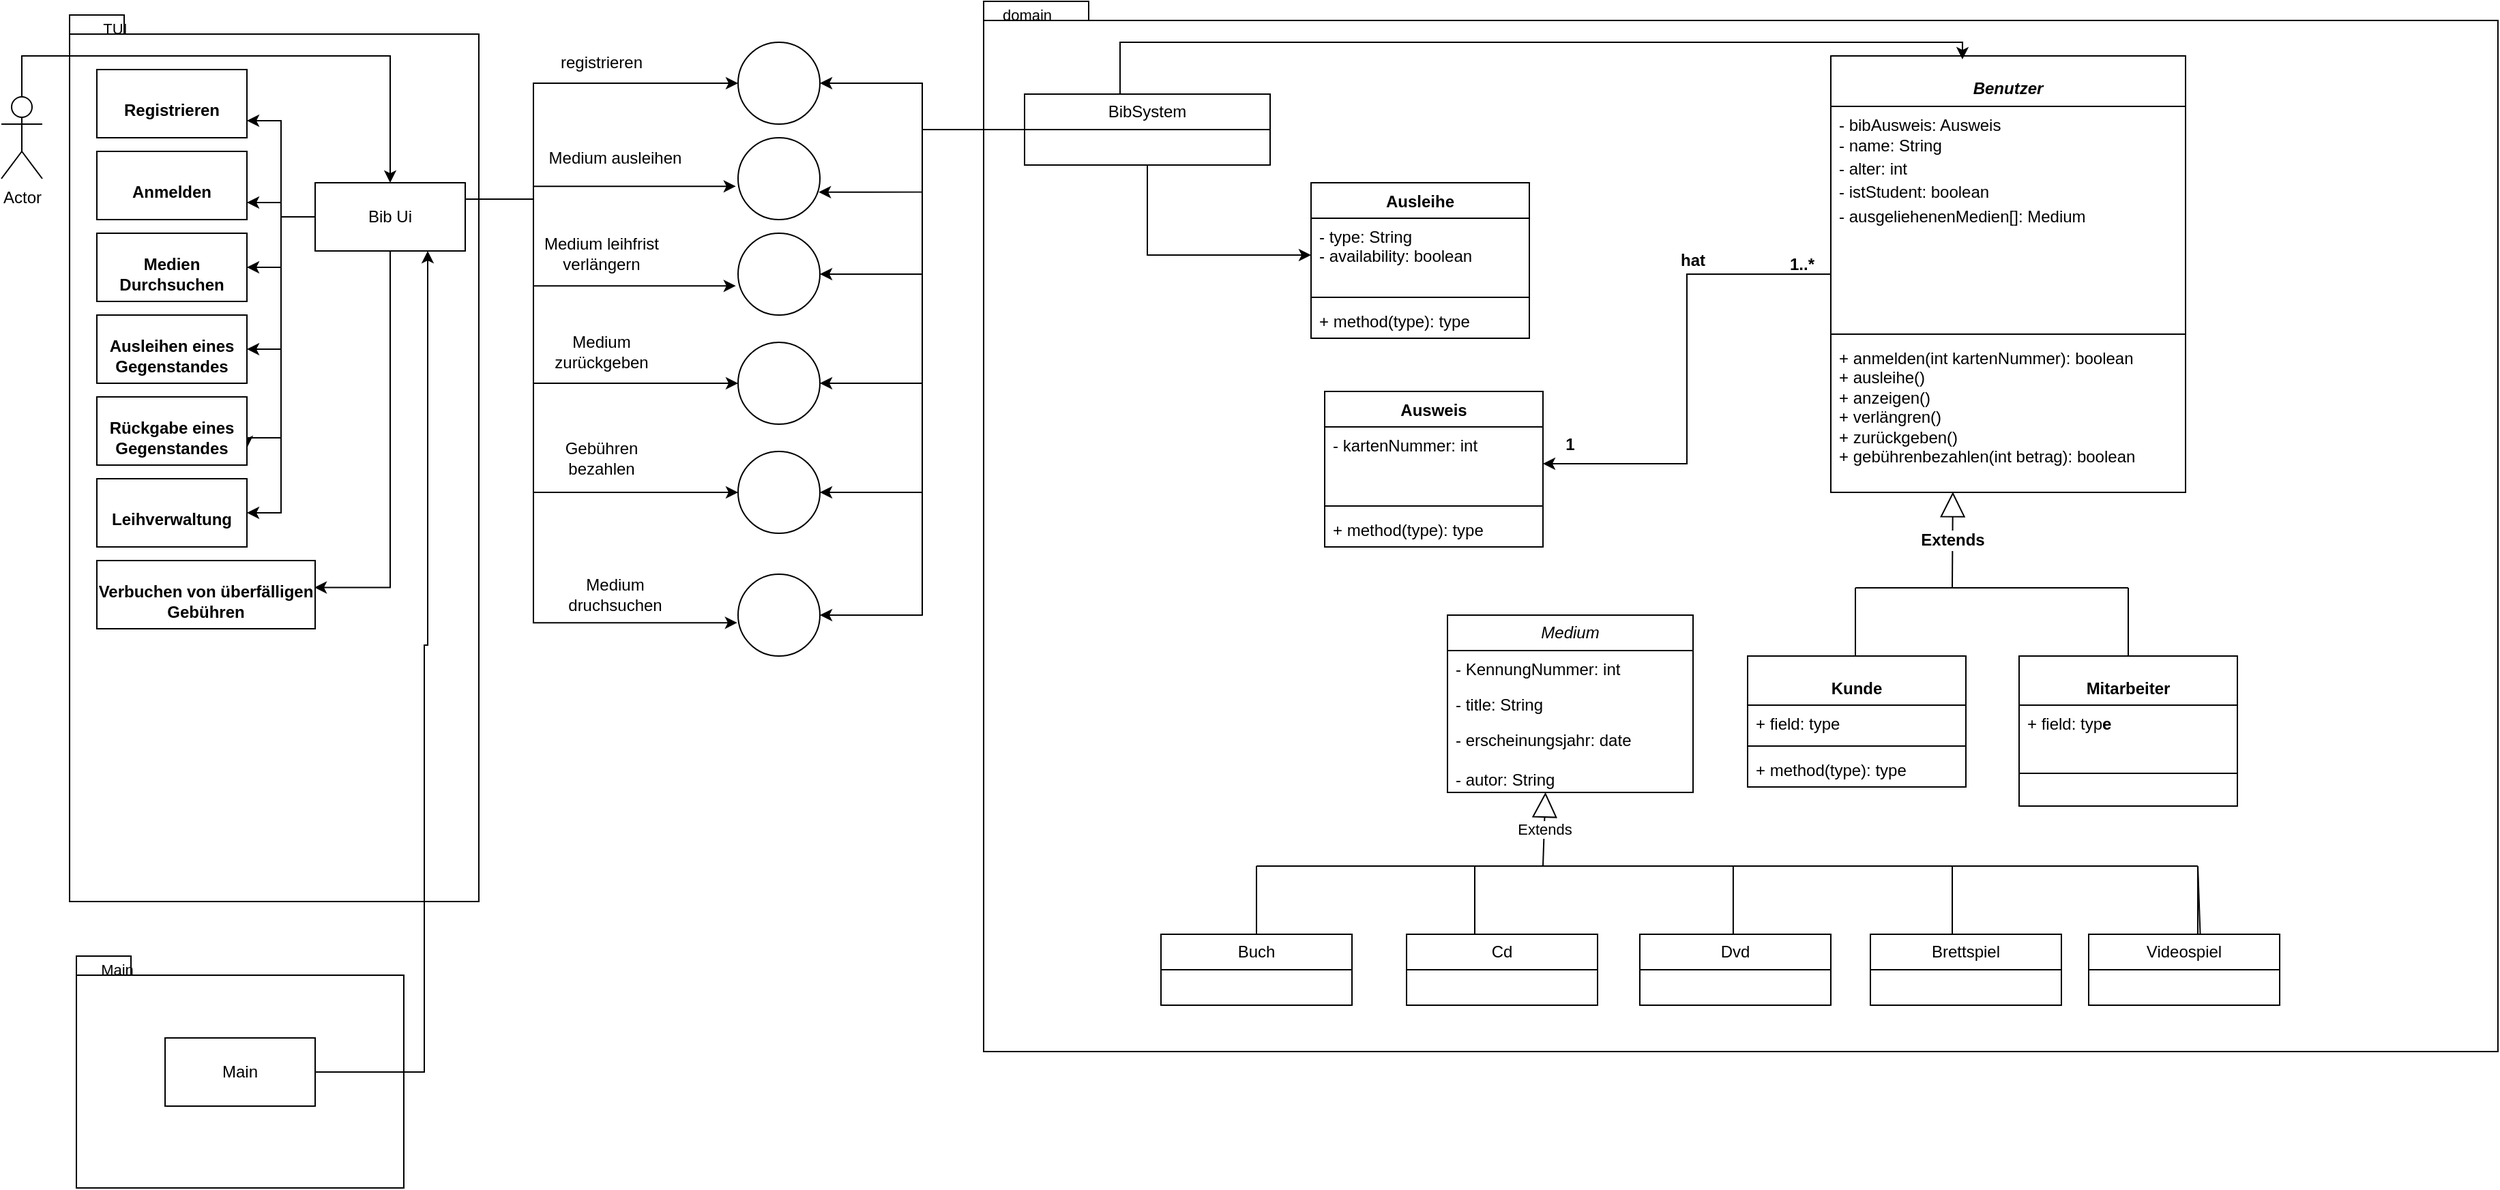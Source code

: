 <mxfile version="24.8.3">
  <diagram name="Seite-1" id="xkmZ0K6vz5A5_BixXH1Q">
    <mxGraphModel dx="1406" dy="1132" grid="1" gridSize="10" guides="1" tooltips="1" connect="1" arrows="1" fold="1" page="1" pageScale="1" pageWidth="827" pageHeight="1169" math="0" shadow="0">
      <root>
        <mxCell id="0" />
        <mxCell id="1" parent="0" />
        <object label="" TUI="" id="ydUtLetK26WXyeJ3qCt--1">
          <mxCell style="shape=folder;fontStyle=1;spacingTop=10;tabWidth=40;tabHeight=14;tabPosition=left;html=1;whiteSpace=wrap;points=[[0,0,0,-5,-13],[0,0,0,0,14],[0,0,0,0,78],[0,0,0,0,142],[0,0,0,0,206],[0,0,0,0,270],[0,0,0,20,0],[0,0,0,40,0],[0,0,0,160,14],[0,0,0,280,14],[0,0,0,280,78],[0,0,0,280,142],[0,0,0,280,206],[0,0,0,280,270],[0,0.5,0,0,0],[0.04,0.02,0,0,0],[0.06,0.04,0,0,0],[0.09,0.03,0,0,0],[0.13,0.04,0,0,0],[0.25,1,0,0,0],[0.5,1,0,0,0],[0.75,1,0,0,0]];" vertex="1" parent="1">
            <mxGeometry x="90" y="280" width="300" height="650" as="geometry" />
          </mxCell>
        </object>
        <mxCell id="ydUtLetK26WXyeJ3qCt--224" style="edgeStyle=orthogonalEdgeStyle;rounded=0;orthogonalLoop=1;jettySize=auto;html=1;fontFamily=Helvetica;fontSize=12;fontColor=default;fontStyle=1;" edge="1" parent="1" source="ydUtLetK26WXyeJ3qCt--3" target="ydUtLetK26WXyeJ3qCt--5">
          <mxGeometry relative="1" as="geometry">
            <Array as="points">
              <mxPoint x="55" y="310" />
              <mxPoint x="325" y="310" />
            </Array>
          </mxGeometry>
        </mxCell>
        <mxCell id="ydUtLetK26WXyeJ3qCt--3" value="Actor" style="shape=umlActor;verticalLabelPosition=bottom;verticalAlign=top;html=1;outlineConnect=0;" vertex="1" parent="1">
          <mxGeometry x="40" y="340" width="30" height="60" as="geometry" />
        </mxCell>
        <mxCell id="ydUtLetK26WXyeJ3qCt--215" style="edgeStyle=orthogonalEdgeStyle;rounded=0;orthogonalLoop=1;jettySize=auto;html=1;entryX=1;entryY=0.75;entryDx=0;entryDy=0;fontFamily=Helvetica;fontSize=12;fontColor=default;fontStyle=1;" edge="1" parent="1" source="ydUtLetK26WXyeJ3qCt--5" target="ydUtLetK26WXyeJ3qCt--207">
          <mxGeometry relative="1" as="geometry" />
        </mxCell>
        <mxCell id="ydUtLetK26WXyeJ3qCt--216" style="edgeStyle=orthogonalEdgeStyle;rounded=0;orthogonalLoop=1;jettySize=auto;html=1;entryX=1;entryY=0.75;entryDx=0;entryDy=0;fontFamily=Helvetica;fontSize=12;fontColor=default;fontStyle=1;" edge="1" parent="1" source="ydUtLetK26WXyeJ3qCt--5" target="ydUtLetK26WXyeJ3qCt--208">
          <mxGeometry relative="1" as="geometry" />
        </mxCell>
        <mxCell id="ydUtLetK26WXyeJ3qCt--217" style="edgeStyle=orthogonalEdgeStyle;rounded=0;orthogonalLoop=1;jettySize=auto;html=1;entryX=1;entryY=0.5;entryDx=0;entryDy=0;fontFamily=Helvetica;fontSize=12;fontColor=default;fontStyle=1;" edge="1" parent="1" source="ydUtLetK26WXyeJ3qCt--5" target="ydUtLetK26WXyeJ3qCt--209">
          <mxGeometry relative="1" as="geometry" />
        </mxCell>
        <mxCell id="ydUtLetK26WXyeJ3qCt--218" style="edgeStyle=orthogonalEdgeStyle;rounded=0;orthogonalLoop=1;jettySize=auto;html=1;entryX=1;entryY=0.5;entryDx=0;entryDy=0;fontFamily=Helvetica;fontSize=12;fontColor=default;fontStyle=1;" edge="1" parent="1" source="ydUtLetK26WXyeJ3qCt--5" target="ydUtLetK26WXyeJ3qCt--210">
          <mxGeometry relative="1" as="geometry">
            <Array as="points">
              <mxPoint x="245" y="428" />
              <mxPoint x="245" y="525" />
            </Array>
          </mxGeometry>
        </mxCell>
        <mxCell id="ydUtLetK26WXyeJ3qCt--219" style="edgeStyle=orthogonalEdgeStyle;rounded=0;orthogonalLoop=1;jettySize=auto;html=1;entryX=1;entryY=0.75;entryDx=0;entryDy=0;fontFamily=Helvetica;fontSize=12;fontColor=default;fontStyle=1;" edge="1" parent="1" source="ydUtLetK26WXyeJ3qCt--5" target="ydUtLetK26WXyeJ3qCt--211">
          <mxGeometry relative="1" as="geometry">
            <Array as="points">
              <mxPoint x="245" y="428" />
              <mxPoint x="245" y="590" />
              <mxPoint x="220" y="590" />
            </Array>
          </mxGeometry>
        </mxCell>
        <mxCell id="ydUtLetK26WXyeJ3qCt--220" style="edgeStyle=orthogonalEdgeStyle;rounded=0;orthogonalLoop=1;jettySize=auto;html=1;entryX=1;entryY=0.5;entryDx=0;entryDy=0;fontFamily=Helvetica;fontSize=12;fontColor=default;fontStyle=1;" edge="1" parent="1" source="ydUtLetK26WXyeJ3qCt--5" target="ydUtLetK26WXyeJ3qCt--212">
          <mxGeometry relative="1" as="geometry" />
        </mxCell>
        <mxCell id="ydUtLetK26WXyeJ3qCt--5" value="Bib Ui" style="html=1;whiteSpace=wrap;" vertex="1" parent="1">
          <mxGeometry x="270" y="403" width="110" height="50" as="geometry" />
        </mxCell>
        <mxCell id="ydUtLetK26WXyeJ3qCt--6" value="" style="shape=folder;fontStyle=1;spacingTop=10;tabWidth=40;tabHeight=14;tabPosition=left;html=1;whiteSpace=wrap;" vertex="1" parent="1">
          <mxGeometry x="760" y="270" width="1110" height="770" as="geometry" />
        </mxCell>
        <mxCell id="ydUtLetK26WXyeJ3qCt--7" value="package" style="shape=folder;fontStyle=1;spacingTop=10;tabWidth=40;tabHeight=14;tabPosition=left;html=1;whiteSpace=wrap;" vertex="1" parent="1">
          <mxGeometry x="95" y="970" width="240" height="170" as="geometry" />
        </mxCell>
        <mxCell id="ydUtLetK26WXyeJ3qCt--227" style="edgeStyle=orthogonalEdgeStyle;rounded=0;orthogonalLoop=1;jettySize=auto;html=1;entryX=0.75;entryY=1;entryDx=0;entryDy=0;fontFamily=Helvetica;fontSize=12;fontColor=default;fontStyle=1;" edge="1" parent="1" source="ydUtLetK26WXyeJ3qCt--9" target="ydUtLetK26WXyeJ3qCt--5">
          <mxGeometry relative="1" as="geometry">
            <Array as="points">
              <mxPoint x="350" y="1055" />
              <mxPoint x="350" y="742" />
              <mxPoint x="352" y="742" />
            </Array>
          </mxGeometry>
        </mxCell>
        <mxCell id="ydUtLetK26WXyeJ3qCt--9" value="Main" style="html=1;whiteSpace=wrap;" vertex="1" parent="1">
          <mxGeometry x="160" y="1030" width="110" height="50" as="geometry" />
        </mxCell>
        <mxCell id="ydUtLetK26WXyeJ3qCt--10" value="" style="verticalLabelPosition=bottom;verticalAlign=top;html=1;shape=mxgraph.flowchart.on-page_reference;" vertex="1" parent="1">
          <mxGeometry x="580" y="300" width="60" height="60" as="geometry" />
        </mxCell>
        <mxCell id="ydUtLetK26WXyeJ3qCt--11" value="" style="verticalLabelPosition=bottom;verticalAlign=top;html=1;shape=mxgraph.flowchart.on-page_reference;" vertex="1" parent="1">
          <mxGeometry x="580" y="370" width="60" height="60" as="geometry" />
        </mxCell>
        <mxCell id="ydUtLetK26WXyeJ3qCt--12" value="" style="verticalLabelPosition=bottom;verticalAlign=top;html=1;shape=mxgraph.flowchart.on-page_reference;" vertex="1" parent="1">
          <mxGeometry x="580" y="440" width="60" height="60" as="geometry" />
        </mxCell>
        <mxCell id="ydUtLetK26WXyeJ3qCt--13" value="" style="verticalLabelPosition=bottom;verticalAlign=top;html=1;shape=mxgraph.flowchart.on-page_reference;" vertex="1" parent="1">
          <mxGeometry x="580" y="520" width="60" height="60" as="geometry" />
        </mxCell>
        <mxCell id="ydUtLetK26WXyeJ3qCt--14" value="" style="verticalLabelPosition=bottom;verticalAlign=top;html=1;shape=mxgraph.flowchart.on-page_reference;" vertex="1" parent="1">
          <mxGeometry x="580" y="600" width="60" height="60" as="geometry" />
        </mxCell>
        <mxCell id="ydUtLetK26WXyeJ3qCt--25" value="&lt;font style=&quot;font-size: 11px;&quot;&gt;TUI&amp;nbsp;&lt;/font&gt;" style="text;html=1;align=center;verticalAlign=middle;whiteSpace=wrap;rounded=0;" vertex="1" parent="1">
          <mxGeometry x="90" y="280" width="70" height="20" as="geometry" />
        </mxCell>
        <mxCell id="ydUtLetK26WXyeJ3qCt--26" value="&lt;div&gt;&lt;br&gt;&lt;/div&gt;&lt;div&gt;&lt;br&gt;&lt;/div&gt;" style="text;html=1;align=center;verticalAlign=middle;whiteSpace=wrap;rounded=0;" vertex="1" parent="1">
          <mxGeometry x="50" y="280" width="70" height="20" as="geometry" />
        </mxCell>
        <mxCell id="ydUtLetK26WXyeJ3qCt--27" value="&lt;font style=&quot;font-size: 11px;&quot;&gt;Main&lt;/font&gt;" style="text;html=1;align=center;verticalAlign=middle;whiteSpace=wrap;rounded=0;" vertex="1" parent="1">
          <mxGeometry x="90" y="970" width="70" height="20" as="geometry" />
        </mxCell>
        <mxCell id="ydUtLetK26WXyeJ3qCt--28" value="&lt;font style=&quot;font-size: 11px;&quot;&gt;domain&lt;/font&gt;" style="text;html=1;align=center;verticalAlign=middle;whiteSpace=wrap;rounded=0;" vertex="1" parent="1">
          <mxGeometry x="757" y="270" width="70" height="20" as="geometry" />
        </mxCell>
        <mxCell id="ydUtLetK26WXyeJ3qCt--29" value="registrieren" style="text;html=1;align=center;verticalAlign=middle;whiteSpace=wrap;rounded=0;" vertex="1" parent="1">
          <mxGeometry x="450" y="300" width="60" height="30" as="geometry" />
        </mxCell>
        <mxCell id="ydUtLetK26WXyeJ3qCt--30" value="Medium ausleihen" style="text;html=1;align=center;verticalAlign=middle;whiteSpace=wrap;rounded=0;" vertex="1" parent="1">
          <mxGeometry x="440" y="370" width="100" height="30" as="geometry" />
        </mxCell>
        <mxCell id="ydUtLetK26WXyeJ3qCt--32" value="Medium&amp;nbsp;leihfrist verlängern" style="text;html=1;align=center;verticalAlign=middle;whiteSpace=wrap;rounded=0;" vertex="1" parent="1">
          <mxGeometry x="430" y="440" width="100" height="30" as="geometry" />
        </mxCell>
        <mxCell id="ydUtLetK26WXyeJ3qCt--33" value="Medium zurückgeben" style="text;html=1;align=center;verticalAlign=middle;whiteSpace=wrap;rounded=0;" vertex="1" parent="1">
          <mxGeometry x="450" y="512" width="60" height="30" as="geometry" />
        </mxCell>
        <mxCell id="ydUtLetK26WXyeJ3qCt--34" value="Gebühren bezahlen" style="text;html=1;align=center;verticalAlign=middle;whiteSpace=wrap;rounded=0;" vertex="1" parent="1">
          <mxGeometry x="450" y="590" width="60" height="30" as="geometry" />
        </mxCell>
        <mxCell id="ydUtLetK26WXyeJ3qCt--36" value="Medium druchsuchen" style="text;html=1;align=center;verticalAlign=middle;whiteSpace=wrap;rounded=0;" vertex="1" parent="1">
          <mxGeometry x="460" y="690" width="60" height="30" as="geometry" />
        </mxCell>
        <mxCell id="ydUtLetK26WXyeJ3qCt--38" value="" style="verticalLabelPosition=bottom;verticalAlign=top;html=1;shape=mxgraph.flowchart.on-page_reference;" vertex="1" parent="1">
          <mxGeometry x="580" y="690" width="60" height="60" as="geometry" />
        </mxCell>
        <mxCell id="ydUtLetK26WXyeJ3qCt--41" value="&lt;i&gt;Medium&lt;/i&gt;" style="swimlane;fontStyle=0;childLayout=stackLayout;horizontal=1;startSize=26;fillColor=none;horizontalStack=0;resizeParent=1;resizeParentMax=0;resizeLast=0;collapsible=1;marginBottom=0;whiteSpace=wrap;html=1;" vertex="1" parent="1">
          <mxGeometry x="1100" y="720" width="180" height="130" as="geometry" />
        </mxCell>
        <mxCell id="ydUtLetK26WXyeJ3qCt--42" value="- KennungNummer: int" style="text;strokeColor=none;fillColor=none;align=left;verticalAlign=top;spacingLeft=4;spacingRight=4;overflow=hidden;rotatable=0;points=[[0,0.5],[1,0.5]];portConstraint=eastwest;whiteSpace=wrap;html=1;" vertex="1" parent="ydUtLetK26WXyeJ3qCt--41">
          <mxGeometry y="26" width="180" height="26" as="geometry" />
        </mxCell>
        <mxCell id="ydUtLetK26WXyeJ3qCt--43" value="- title: String" style="text;strokeColor=none;fillColor=none;align=left;verticalAlign=top;spacingLeft=4;spacingRight=4;overflow=hidden;rotatable=0;points=[[0,0.5],[1,0.5]];portConstraint=eastwest;whiteSpace=wrap;html=1;" vertex="1" parent="ydUtLetK26WXyeJ3qCt--41">
          <mxGeometry y="52" width="180" height="26" as="geometry" />
        </mxCell>
        <mxCell id="ydUtLetK26WXyeJ3qCt--44" value="- erscheinungsjahr: date&lt;div&gt;&lt;br&gt;&lt;/div&gt;&lt;div&gt;- autor: String&lt;/div&gt;&lt;div&gt;&lt;span style=&quot;color: rgba(0, 0, 0, 0); font-family: monospace; font-size: 0px; text-wrap-mode: nowrap;&quot;&gt;- %3CmxGraphModel%3E%3Croot%3E%3CmxCell%20id%3D%220%22%2F%3E%3CmxCell%20id%3D%221%22%20parent%3D%220%22%2F%3E%3CmxCell%20id%3D%222%22%20value%3D%22-%20title%3A%20String%22%20style%3D%22text%3BstrokeColor%3Dnone%3BfillColor%3Dnone%3Balign%3Dleft%3BverticalAlign%3Dtop%3BspacingLeft%3D4%3BspacingRight%3D4%3Boverflow%3Dhidden%3Brotatable%3D0%3Bpoints%3D%5B%5B0%2C0.5%5D%2C%5B1%2C0.5%5D%5D%3BportConstraint%3Deastwest%3BwhiteSpace%3Dwrap%3Bhtml%3D1%3B%22%20vertex%3D%221%22%20parent%3D%221%22%3E%3CmxGeometry%20x%3D%221100%22%20y%3D%22658%22%20width%3D%22180%22%20height%3D%2226%22%20as%3D%22geometry%22%2F%3E%3C%2FmxCell%3E%3C%2Froot%3E%3C%2FmxGraphModel%3E&lt;/span&gt;&lt;/div&gt;" style="text;strokeColor=none;fillColor=none;align=left;verticalAlign=top;spacingLeft=4;spacingRight=4;overflow=hidden;rotatable=0;points=[[0,0.5],[1,0.5]];portConstraint=eastwest;whiteSpace=wrap;html=1;" vertex="1" parent="ydUtLetK26WXyeJ3qCt--41">
          <mxGeometry y="78" width="180" height="52" as="geometry" />
        </mxCell>
        <mxCell id="ydUtLetK26WXyeJ3qCt--46" value="Buch" style="swimlane;fontStyle=0;childLayout=stackLayout;horizontal=1;startSize=26;fillColor=none;horizontalStack=0;resizeParent=1;resizeParentMax=0;resizeLast=0;collapsible=1;marginBottom=0;whiteSpace=wrap;html=1;" vertex="1" parent="1">
          <mxGeometry x="890" y="954" width="140" height="52" as="geometry">
            <mxRectangle x="890" y="954" width="70" height="30" as="alternateBounds" />
          </mxGeometry>
        </mxCell>
        <mxCell id="ydUtLetK26WXyeJ3qCt--50" value="Cd" style="swimlane;fontStyle=0;childLayout=stackLayout;horizontal=1;startSize=26;fillColor=none;horizontalStack=0;resizeParent=1;resizeParentMax=0;resizeLast=0;collapsible=1;marginBottom=0;whiteSpace=wrap;html=1;" vertex="1" parent="1">
          <mxGeometry x="1070" y="954" width="140" height="52" as="geometry" />
        </mxCell>
        <mxCell id="ydUtLetK26WXyeJ3qCt--54" value="Dvd" style="swimlane;fontStyle=0;childLayout=stackLayout;horizontal=1;startSize=26;fillColor=none;horizontalStack=0;resizeParent=1;resizeParentMax=0;resizeLast=0;collapsible=1;marginBottom=0;whiteSpace=wrap;html=1;" vertex="1" parent="1">
          <mxGeometry x="1241" y="954" width="140" height="52" as="geometry" />
        </mxCell>
        <mxCell id="ydUtLetK26WXyeJ3qCt--58" value="Brettspiel" style="swimlane;fontStyle=0;childLayout=stackLayout;horizontal=1;startSize=26;fillColor=none;horizontalStack=0;resizeParent=1;resizeParentMax=0;resizeLast=0;collapsible=1;marginBottom=0;whiteSpace=wrap;html=1;" vertex="1" parent="1">
          <mxGeometry x="1410" y="954" width="140" height="52" as="geometry" />
        </mxCell>
        <mxCell id="ydUtLetK26WXyeJ3qCt--62" value="Videospiel" style="swimlane;fontStyle=0;childLayout=stackLayout;horizontal=1;startSize=26;fillColor=none;horizontalStack=0;resizeParent=1;resizeParentMax=0;resizeLast=0;collapsible=1;marginBottom=0;whiteSpace=wrap;html=1;" vertex="1" parent="1">
          <mxGeometry x="1570" y="954" width="140" height="52" as="geometry" />
        </mxCell>
        <mxCell id="ydUtLetK26WXyeJ3qCt--79" value="" style="endArrow=none;html=1;rounded=0;" edge="1" parent="1">
          <mxGeometry width="50" height="50" relative="1" as="geometry">
            <mxPoint x="960" y="954" as="sourcePoint" />
            <mxPoint x="960" y="904" as="targetPoint" />
          </mxGeometry>
        </mxCell>
        <mxCell id="ydUtLetK26WXyeJ3qCt--80" value="" style="endArrow=none;html=1;rounded=0;" edge="1" parent="1">
          <mxGeometry width="50" height="50" relative="1" as="geometry">
            <mxPoint x="960" y="904" as="sourcePoint" />
            <mxPoint x="1650" y="904" as="targetPoint" />
          </mxGeometry>
        </mxCell>
        <mxCell id="ydUtLetK26WXyeJ3qCt--81" value="" style="endArrow=none;html=1;rounded=0;exitX=0.584;exitY=0.003;exitDx=0;exitDy=0;exitPerimeter=0;" edge="1" parent="1" source="ydUtLetK26WXyeJ3qCt--62">
          <mxGeometry width="50" height="50" relative="1" as="geometry">
            <mxPoint x="1650" y="944" as="sourcePoint" />
            <mxPoint x="1650" y="904" as="targetPoint" />
          </mxGeometry>
        </mxCell>
        <mxCell id="ydUtLetK26WXyeJ3qCt--82" value="Extends" style="endArrow=block;endSize=16;endFill=0;html=1;rounded=0;entryX=0.399;entryY=0.998;entryDx=0;entryDy=0;entryPerimeter=0;" edge="1" parent="1" target="ydUtLetK26WXyeJ3qCt--44">
          <mxGeometry width="160" relative="1" as="geometry">
            <mxPoint x="1170" y="904" as="sourcePoint" />
            <mxPoint x="1330" y="904" as="targetPoint" />
          </mxGeometry>
        </mxCell>
        <mxCell id="ydUtLetK26WXyeJ3qCt--84" value="" style="endArrow=none;html=1;rounded=0;" edge="1" parent="1">
          <mxGeometry width="50" height="50" relative="1" as="geometry">
            <mxPoint x="1120" y="954" as="sourcePoint" />
            <mxPoint x="1120" y="904" as="targetPoint" />
          </mxGeometry>
        </mxCell>
        <mxCell id="ydUtLetK26WXyeJ3qCt--86" value="" style="endArrow=none;html=1;rounded=0;" edge="1" parent="1">
          <mxGeometry width="50" height="50" relative="1" as="geometry">
            <mxPoint x="1309.45" y="954" as="sourcePoint" />
            <mxPoint x="1309.45" y="904" as="targetPoint" />
            <Array as="points">
              <mxPoint x="1309.45" y="924" />
            </Array>
          </mxGeometry>
        </mxCell>
        <mxCell id="ydUtLetK26WXyeJ3qCt--87" value="" style="endArrow=none;html=1;rounded=0;" edge="1" parent="1">
          <mxGeometry width="50" height="50" relative="1" as="geometry">
            <mxPoint x="1470" y="954" as="sourcePoint" />
            <mxPoint x="1470" y="904" as="targetPoint" />
          </mxGeometry>
        </mxCell>
        <mxCell id="ydUtLetK26WXyeJ3qCt--88" value="" style="endArrow=none;html=1;rounded=0;" edge="1" parent="1">
          <mxGeometry width="50" height="50" relative="1" as="geometry">
            <mxPoint x="1650" y="954" as="sourcePoint" />
            <mxPoint x="1650" y="904" as="targetPoint" />
          </mxGeometry>
        </mxCell>
        <mxCell id="ydUtLetK26WXyeJ3qCt--194" style="edgeStyle=orthogonalEdgeStyle;rounded=0;orthogonalLoop=1;jettySize=auto;html=1;fontFamily=Helvetica;fontSize=12;fontColor=default;fontStyle=1;" edge="1" parent="1" source="ydUtLetK26WXyeJ3qCt--117" target="ydUtLetK26WXyeJ3qCt--159">
          <mxGeometry relative="1" as="geometry" />
        </mxCell>
        <mxCell id="ydUtLetK26WXyeJ3qCt--117" value="&lt;font style=&quot;font-size: 12px;&quot;&gt;BibSystem&lt;/font&gt;" style="swimlane;fontStyle=0;childLayout=stackLayout;horizontal=1;startSize=26;fillColor=none;horizontalStack=0;resizeParent=1;resizeParentMax=0;resizeLast=0;collapsible=1;marginBottom=0;whiteSpace=wrap;html=1;" vertex="1" parent="1">
          <mxGeometry x="790" y="338" width="180" height="52" as="geometry" />
        </mxCell>
        <mxCell id="ydUtLetK26WXyeJ3qCt--131" style="edgeStyle=orthogonalEdgeStyle;rounded=0;orthogonalLoop=1;jettySize=auto;html=1;entryX=1;entryY=0.5;entryDx=0;entryDy=0;entryPerimeter=0;" edge="1" parent="1" source="ydUtLetK26WXyeJ3qCt--117" target="ydUtLetK26WXyeJ3qCt--10">
          <mxGeometry relative="1" as="geometry" />
        </mxCell>
        <mxCell id="ydUtLetK26WXyeJ3qCt--132" style="edgeStyle=orthogonalEdgeStyle;rounded=0;orthogonalLoop=1;jettySize=auto;html=1;entryX=0.985;entryY=0.664;entryDx=0;entryDy=0;entryPerimeter=0;" edge="1" parent="1" source="ydUtLetK26WXyeJ3qCt--117" target="ydUtLetK26WXyeJ3qCt--11">
          <mxGeometry relative="1" as="geometry" />
        </mxCell>
        <mxCell id="ydUtLetK26WXyeJ3qCt--133" style="edgeStyle=orthogonalEdgeStyle;rounded=0;orthogonalLoop=1;jettySize=auto;html=1;entryX=1;entryY=0.5;entryDx=0;entryDy=0;entryPerimeter=0;" edge="1" parent="1" source="ydUtLetK26WXyeJ3qCt--117" target="ydUtLetK26WXyeJ3qCt--12">
          <mxGeometry relative="1" as="geometry" />
        </mxCell>
        <mxCell id="ydUtLetK26WXyeJ3qCt--134" style="edgeStyle=orthogonalEdgeStyle;rounded=0;orthogonalLoop=1;jettySize=auto;html=1;entryX=1;entryY=0.5;entryDx=0;entryDy=0;entryPerimeter=0;" edge="1" parent="1" source="ydUtLetK26WXyeJ3qCt--117" target="ydUtLetK26WXyeJ3qCt--13">
          <mxGeometry relative="1" as="geometry" />
        </mxCell>
        <mxCell id="ydUtLetK26WXyeJ3qCt--135" style="edgeStyle=orthogonalEdgeStyle;rounded=0;orthogonalLoop=1;jettySize=auto;html=1;entryX=1;entryY=0.5;entryDx=0;entryDy=0;entryPerimeter=0;" edge="1" parent="1" source="ydUtLetK26WXyeJ3qCt--117" target="ydUtLetK26WXyeJ3qCt--14">
          <mxGeometry relative="1" as="geometry" />
        </mxCell>
        <mxCell id="ydUtLetK26WXyeJ3qCt--136" style="edgeStyle=orthogonalEdgeStyle;rounded=0;orthogonalLoop=1;jettySize=auto;html=1;entryX=1;entryY=0.5;entryDx=0;entryDy=0;entryPerimeter=0;" edge="1" parent="1" source="ydUtLetK26WXyeJ3qCt--117" target="ydUtLetK26WXyeJ3qCt--38">
          <mxGeometry relative="1" as="geometry" />
        </mxCell>
        <mxCell id="ydUtLetK26WXyeJ3qCt--137" style="edgeStyle=orthogonalEdgeStyle;rounded=0;orthogonalLoop=1;jettySize=auto;html=1;entryX=0;entryY=0.5;entryDx=0;entryDy=0;entryPerimeter=0;" edge="1" parent="1" source="ydUtLetK26WXyeJ3qCt--5" target="ydUtLetK26WXyeJ3qCt--10">
          <mxGeometry relative="1" as="geometry">
            <Array as="points">
              <mxPoint x="430" y="415" />
              <mxPoint x="430" y="330" />
            </Array>
          </mxGeometry>
        </mxCell>
        <mxCell id="ydUtLetK26WXyeJ3qCt--138" style="edgeStyle=orthogonalEdgeStyle;rounded=0;orthogonalLoop=1;jettySize=auto;html=1;entryX=-0.027;entryY=0.593;entryDx=0;entryDy=0;entryPerimeter=0;" edge="1" parent="1" source="ydUtLetK26WXyeJ3qCt--5" target="ydUtLetK26WXyeJ3qCt--11">
          <mxGeometry relative="1" as="geometry">
            <Array as="points">
              <mxPoint x="430" y="415" />
              <mxPoint x="430" y="406" />
            </Array>
          </mxGeometry>
        </mxCell>
        <mxCell id="ydUtLetK26WXyeJ3qCt--139" style="edgeStyle=orthogonalEdgeStyle;rounded=0;orthogonalLoop=1;jettySize=auto;html=1;entryX=-0.027;entryY=0.643;entryDx=0;entryDy=0;entryPerimeter=0;" edge="1" parent="1" source="ydUtLetK26WXyeJ3qCt--5" target="ydUtLetK26WXyeJ3qCt--12">
          <mxGeometry relative="1" as="geometry">
            <Array as="points">
              <mxPoint x="430" y="415" />
              <mxPoint x="430" y="479" />
            </Array>
          </mxGeometry>
        </mxCell>
        <mxCell id="ydUtLetK26WXyeJ3qCt--141" style="edgeStyle=orthogonalEdgeStyle;rounded=0;orthogonalLoop=1;jettySize=auto;html=1;entryX=0;entryY=0.5;entryDx=0;entryDy=0;entryPerimeter=0;" edge="1" parent="1" source="ydUtLetK26WXyeJ3qCt--5" target="ydUtLetK26WXyeJ3qCt--13">
          <mxGeometry relative="1" as="geometry">
            <Array as="points">
              <mxPoint x="430" y="415" />
              <mxPoint x="430" y="550" />
            </Array>
          </mxGeometry>
        </mxCell>
        <mxCell id="ydUtLetK26WXyeJ3qCt--142" style="edgeStyle=orthogonalEdgeStyle;rounded=0;orthogonalLoop=1;jettySize=auto;html=1;entryX=0;entryY=0.5;entryDx=0;entryDy=0;entryPerimeter=0;" edge="1" parent="1" source="ydUtLetK26WXyeJ3qCt--5" target="ydUtLetK26WXyeJ3qCt--14">
          <mxGeometry relative="1" as="geometry">
            <Array as="points">
              <mxPoint x="430" y="415" />
              <mxPoint x="430" y="630" />
            </Array>
          </mxGeometry>
        </mxCell>
        <mxCell id="ydUtLetK26WXyeJ3qCt--143" style="edgeStyle=orthogonalEdgeStyle;rounded=0;orthogonalLoop=1;jettySize=auto;html=1;entryX=-0.01;entryY=0.593;entryDx=0;entryDy=0;entryPerimeter=0;" edge="1" parent="1" source="ydUtLetK26WXyeJ3qCt--5" target="ydUtLetK26WXyeJ3qCt--38">
          <mxGeometry relative="1" as="geometry">
            <Array as="points">
              <mxPoint x="430" y="415" />
              <mxPoint x="430" y="726" />
            </Array>
          </mxGeometry>
        </mxCell>
        <mxCell id="ydUtLetK26WXyeJ3qCt--158" value="Ausleihe" style="swimlane;fontStyle=1;align=center;verticalAlign=top;childLayout=stackLayout;horizontal=1;startSize=26;horizontalStack=0;resizeParent=1;resizeParentMax=0;resizeLast=0;collapsible=1;marginBottom=0;whiteSpace=wrap;html=1;" vertex="1" parent="1">
          <mxGeometry x="1000" y="403" width="160" height="114" as="geometry" />
        </mxCell>
        <mxCell id="ydUtLetK26WXyeJ3qCt--159" value="- type: String&lt;div&gt;- availability: boolean&lt;/div&gt;" style="text;strokeColor=none;fillColor=none;align=left;verticalAlign=top;spacingLeft=4;spacingRight=4;overflow=hidden;rotatable=0;points=[[0,0.5],[1,0.5]];portConstraint=eastwest;whiteSpace=wrap;html=1;" vertex="1" parent="ydUtLetK26WXyeJ3qCt--158">
          <mxGeometry y="26" width="160" height="54" as="geometry" />
        </mxCell>
        <mxCell id="ydUtLetK26WXyeJ3qCt--160" value="" style="line;strokeWidth=1;fillColor=none;align=left;verticalAlign=middle;spacingTop=-1;spacingLeft=3;spacingRight=3;rotatable=0;labelPosition=right;points=[];portConstraint=eastwest;strokeColor=inherit;" vertex="1" parent="ydUtLetK26WXyeJ3qCt--158">
          <mxGeometry y="80" width="160" height="8" as="geometry" />
        </mxCell>
        <mxCell id="ydUtLetK26WXyeJ3qCt--161" value="+ method(type): type" style="text;strokeColor=none;fillColor=none;align=left;verticalAlign=top;spacingLeft=4;spacingRight=4;overflow=hidden;rotatable=0;points=[[0,0.5],[1,0.5]];portConstraint=eastwest;whiteSpace=wrap;html=1;" vertex="1" parent="ydUtLetK26WXyeJ3qCt--158">
          <mxGeometry y="88" width="160" height="26" as="geometry" />
        </mxCell>
        <mxCell id="ydUtLetK26WXyeJ3qCt--162" value="Ausweis" style="swimlane;fontStyle=1;align=center;verticalAlign=top;childLayout=stackLayout;horizontal=1;startSize=26;horizontalStack=0;resizeParent=1;resizeParentMax=0;resizeLast=0;collapsible=1;marginBottom=0;whiteSpace=wrap;html=1;" vertex="1" parent="1">
          <mxGeometry x="1010" y="556" width="160" height="114" as="geometry" />
        </mxCell>
        <mxCell id="ydUtLetK26WXyeJ3qCt--163" value="- kartenNummer: int&lt;div&gt;&lt;br&gt;&lt;/div&gt;" style="text;strokeColor=none;fillColor=none;align=left;verticalAlign=top;spacingLeft=4;spacingRight=4;overflow=hidden;rotatable=0;points=[[0,0.5],[1,0.5]];portConstraint=eastwest;whiteSpace=wrap;html=1;" vertex="1" parent="ydUtLetK26WXyeJ3qCt--162">
          <mxGeometry y="26" width="160" height="54" as="geometry" />
        </mxCell>
        <mxCell id="ydUtLetK26WXyeJ3qCt--164" value="" style="line;strokeWidth=1;fillColor=none;align=left;verticalAlign=middle;spacingTop=-1;spacingLeft=3;spacingRight=3;rotatable=0;labelPosition=right;points=[];portConstraint=eastwest;strokeColor=inherit;" vertex="1" parent="ydUtLetK26WXyeJ3qCt--162">
          <mxGeometry y="80" width="160" height="8" as="geometry" />
        </mxCell>
        <mxCell id="ydUtLetK26WXyeJ3qCt--165" value="+ method(type): type" style="text;strokeColor=none;fillColor=none;align=left;verticalAlign=top;spacingLeft=4;spacingRight=4;overflow=hidden;rotatable=0;points=[[0,0.5],[1,0.5]];portConstraint=eastwest;whiteSpace=wrap;html=1;" vertex="1" parent="ydUtLetK26WXyeJ3qCt--162">
          <mxGeometry y="88" width="160" height="26" as="geometry" />
        </mxCell>
        <mxCell id="ydUtLetK26WXyeJ3qCt--190" style="edgeStyle=orthogonalEdgeStyle;rounded=0;orthogonalLoop=1;jettySize=auto;html=1;fontFamily=Helvetica;fontSize=12;fontColor=default;fontStyle=1;" edge="1" parent="1" source="ydUtLetK26WXyeJ3qCt--175" target="ydUtLetK26WXyeJ3qCt--163">
          <mxGeometry relative="1" as="geometry" />
        </mxCell>
        <mxCell id="ydUtLetK26WXyeJ3qCt--175" value="&lt;i&gt;Benutzer&lt;/i&gt;" style="swimlane;fontStyle=1;align=center;verticalAlign=top;childLayout=stackLayout;horizontal=1;startSize=37;horizontalStack=0;resizeParent=1;resizeParentMax=0;resizeLast=0;collapsible=1;marginBottom=0;whiteSpace=wrap;html=1;strokeColor=default;spacingTop=10;fontFamily=Helvetica;fontSize=12;fontColor=default;fillColor=default;" vertex="1" parent="1">
          <mxGeometry x="1381" y="310" width="260" height="320" as="geometry" />
        </mxCell>
        <mxCell id="ydUtLetK26WXyeJ3qCt--176" value="&lt;span style=&quot;font-weight: normal;&quot;&gt;- bibAusweis: Ausweis&lt;/span&gt;&lt;div style=&quot;line-height: 140%;&quot;&gt;&lt;span style=&quot;background-color: initial; font-weight: normal;&quot;&gt;- name: String&lt;/span&gt;&lt;/div&gt;&lt;div style=&quot;line-height: 140%;&quot;&gt;&lt;span style=&quot;background-color: initial; font-weight: normal;&quot;&gt;- alter: int&lt;/span&gt;&lt;/div&gt;&lt;div style=&quot;line-height: 140%;&quot;&gt;&lt;span style=&quot;background-color: initial; font-weight: normal;&quot;&gt;- istStudent: boolean&lt;/span&gt;&lt;/div&gt;&lt;div style=&quot;line-height: 160%;&quot;&gt;&lt;span style=&quot;font-weight: normal;&quot;&gt;-&amp;nbsp;&lt;span style=&quot;background-color: initial;&quot;&gt;ausgeliehenenMedien[]: Medium&lt;/span&gt;&lt;/span&gt;&lt;/div&gt;&lt;div&gt;&lt;br&gt;&lt;/div&gt;" style="text;strokeColor=none;fillColor=none;align=left;verticalAlign=top;spacingLeft=4;spacingRight=4;overflow=hidden;rotatable=0;points=[[0,0.5],[1,0.5]];portConstraint=eastwest;whiteSpace=wrap;html=1;fontFamily=Helvetica;fontSize=12;fontColor=default;fontStyle=1;" vertex="1" parent="ydUtLetK26WXyeJ3qCt--175">
          <mxGeometry y="37" width="260" height="163" as="geometry" />
        </mxCell>
        <mxCell id="ydUtLetK26WXyeJ3qCt--177" value="" style="line;strokeWidth=1;fillColor=none;align=left;verticalAlign=middle;spacingTop=-1;spacingLeft=3;spacingRight=3;rotatable=0;labelPosition=right;points=[];portConstraint=eastwest;strokeColor=inherit;fontFamily=Helvetica;fontSize=12;fontColor=default;fontStyle=1;" vertex="1" parent="ydUtLetK26WXyeJ3qCt--175">
          <mxGeometry y="200" width="260" height="8" as="geometry" />
        </mxCell>
        <mxCell id="ydUtLetK26WXyeJ3qCt--178" value="&lt;span style=&quot;font-weight: normal;&quot;&gt;+ anmelden(int kartenNummer): boolean&lt;/span&gt;&lt;div&gt;&lt;span style=&quot;font-weight: normal;&quot;&gt;+ ausleihe()&lt;/span&gt;&lt;/div&gt;&lt;div&gt;&lt;span style=&quot;font-weight: normal;&quot;&gt;+ anzeigen()&lt;/span&gt;&lt;/div&gt;&lt;div&gt;&lt;span style=&quot;font-weight: normal;&quot;&gt;+ verlängren()&lt;/span&gt;&lt;/div&gt;&lt;div&gt;&lt;span style=&quot;font-weight: normal;&quot;&gt;+ zurückgeben()&lt;/span&gt;&lt;/div&gt;&lt;div&gt;&lt;span style=&quot;font-weight: normal;&quot;&gt;+ gebührenbezahlen(int betrag): boolean&lt;/span&gt;&lt;/div&gt;" style="text;strokeColor=none;fillColor=none;align=left;verticalAlign=top;spacingLeft=4;spacingRight=4;overflow=hidden;rotatable=0;points=[[0,0.5],[1,0.5]];portConstraint=eastwest;whiteSpace=wrap;html=1;fontFamily=Helvetica;fontSize=12;fontColor=default;fontStyle=1;" vertex="1" parent="ydUtLetK26WXyeJ3qCt--175">
          <mxGeometry y="208" width="260" height="112" as="geometry" />
        </mxCell>
        <mxCell id="ydUtLetK26WXyeJ3qCt--179" value="Kunde" style="swimlane;fontStyle=1;align=center;verticalAlign=top;childLayout=stackLayout;horizontal=1;startSize=36;horizontalStack=0;resizeParent=1;resizeParentMax=0;resizeLast=0;collapsible=1;marginBottom=0;whiteSpace=wrap;html=1;strokeColor=default;spacingTop=10;fontFamily=Helvetica;fontSize=12;fontColor=default;fillColor=default;" vertex="1" parent="1">
          <mxGeometry x="1320" y="750" width="160" height="96" as="geometry" />
        </mxCell>
        <mxCell id="ydUtLetK26WXyeJ3qCt--180" value="&lt;span style=&quot;font-weight: normal;&quot;&gt;+ field: type&lt;/span&gt;" style="text;strokeColor=none;fillColor=none;align=left;verticalAlign=top;spacingLeft=4;spacingRight=4;overflow=hidden;rotatable=0;points=[[0,0.5],[1,0.5]];portConstraint=eastwest;whiteSpace=wrap;html=1;fontFamily=Helvetica;fontSize=12;fontColor=default;fontStyle=1;" vertex="1" parent="ydUtLetK26WXyeJ3qCt--179">
          <mxGeometry y="36" width="160" height="26" as="geometry" />
        </mxCell>
        <mxCell id="ydUtLetK26WXyeJ3qCt--181" value="" style="line;strokeWidth=1;fillColor=none;align=left;verticalAlign=middle;spacingTop=-1;spacingLeft=3;spacingRight=3;rotatable=0;labelPosition=right;points=[];portConstraint=eastwest;strokeColor=inherit;fontFamily=Helvetica;fontSize=12;fontColor=default;fontStyle=1;" vertex="1" parent="ydUtLetK26WXyeJ3qCt--179">
          <mxGeometry y="62" width="160" height="8" as="geometry" />
        </mxCell>
        <mxCell id="ydUtLetK26WXyeJ3qCt--182" value="&lt;span style=&quot;font-weight: normal;&quot;&gt;+ method(type): type&lt;/span&gt;" style="text;strokeColor=none;fillColor=none;align=left;verticalAlign=top;spacingLeft=4;spacingRight=4;overflow=hidden;rotatable=0;points=[[0,0.5],[1,0.5]];portConstraint=eastwest;whiteSpace=wrap;html=1;fontFamily=Helvetica;fontSize=12;fontColor=default;fontStyle=1;" vertex="1" parent="ydUtLetK26WXyeJ3qCt--179">
          <mxGeometry y="70" width="160" height="26" as="geometry" />
        </mxCell>
        <mxCell id="ydUtLetK26WXyeJ3qCt--183" value="Mitarbeiter" style="swimlane;fontStyle=1;align=center;verticalAlign=top;childLayout=stackLayout;horizontal=1;startSize=36;horizontalStack=0;resizeParent=1;resizeParentMax=0;resizeLast=0;collapsible=1;marginBottom=0;whiteSpace=wrap;html=1;strokeColor=default;spacingTop=10;fontFamily=Helvetica;fontSize=12;fontColor=default;fillColor=default;" vertex="1" parent="1">
          <mxGeometry x="1519" y="750" width="160" height="110" as="geometry" />
        </mxCell>
        <mxCell id="ydUtLetK26WXyeJ3qCt--184" value="&lt;span style=&quot;font-weight: normal;&quot;&gt;+ field: typ&lt;/span&gt;e" style="text;strokeColor=none;fillColor=none;align=left;verticalAlign=top;spacingLeft=4;spacingRight=4;overflow=hidden;rotatable=0;points=[[0,0.5],[1,0.5]];portConstraint=eastwest;whiteSpace=wrap;html=1;fontFamily=Helvetica;fontSize=12;fontColor=default;fontStyle=1;" vertex="1" parent="ydUtLetK26WXyeJ3qCt--183">
          <mxGeometry y="36" width="160" height="26" as="geometry" />
        </mxCell>
        <mxCell id="ydUtLetK26WXyeJ3qCt--185" value="" style="line;strokeWidth=1;fillColor=none;align=left;verticalAlign=middle;spacingTop=-1;spacingLeft=3;spacingRight=3;rotatable=0;labelPosition=right;points=[];portConstraint=eastwest;strokeColor=inherit;fontFamily=Helvetica;fontSize=12;fontColor=default;fontStyle=1;" vertex="1" parent="ydUtLetK26WXyeJ3qCt--183">
          <mxGeometry y="62" width="160" height="48" as="geometry" />
        </mxCell>
        <mxCell id="ydUtLetK26WXyeJ3qCt--191" value="&lt;div&gt;&lt;br&gt;&lt;/div&gt;1..*" style="text;html=1;align=center;verticalAlign=middle;whiteSpace=wrap;rounded=0;fontFamily=Helvetica;fontSize=12;fontColor=default;fontStyle=1;" vertex="1" parent="1">
          <mxGeometry x="1330" y="440" width="60" height="30" as="geometry" />
        </mxCell>
        <mxCell id="ydUtLetK26WXyeJ3qCt--192" value="hat" style="text;html=1;align=center;verticalAlign=middle;whiteSpace=wrap;rounded=0;fontFamily=Helvetica;fontSize=12;fontColor=default;fontStyle=1;" vertex="1" parent="1">
          <mxGeometry x="1250" y="440" width="60" height="40" as="geometry" />
        </mxCell>
        <mxCell id="ydUtLetK26WXyeJ3qCt--193" value="1" style="text;html=1;align=center;verticalAlign=middle;whiteSpace=wrap;rounded=0;fontFamily=Helvetica;fontSize=12;fontColor=default;fontStyle=1;" vertex="1" parent="1">
          <mxGeometry x="1160" y="580" width="60" height="30" as="geometry" />
        </mxCell>
        <mxCell id="ydUtLetK26WXyeJ3qCt--197" style="edgeStyle=orthogonalEdgeStyle;rounded=0;orthogonalLoop=1;jettySize=auto;html=1;entryX=0.371;entryY=0.008;entryDx=0;entryDy=0;entryPerimeter=0;fontFamily=Helvetica;fontSize=12;fontColor=default;fontStyle=1;" edge="1" parent="1" source="ydUtLetK26WXyeJ3qCt--117" target="ydUtLetK26WXyeJ3qCt--175">
          <mxGeometry relative="1" as="geometry">
            <Array as="points">
              <mxPoint x="860" y="300" />
              <mxPoint x="1477" y="300" />
            </Array>
          </mxGeometry>
        </mxCell>
        <mxCell id="ydUtLetK26WXyeJ3qCt--203" value="" style="endArrow=none;html=1;rounded=0;fontFamily=Helvetica;fontSize=12;fontColor=default;fontStyle=1;" edge="1" parent="1">
          <mxGeometry width="50" height="50" relative="1" as="geometry">
            <mxPoint x="1399" y="750" as="sourcePoint" />
            <mxPoint x="1399" y="700" as="targetPoint" />
          </mxGeometry>
        </mxCell>
        <mxCell id="ydUtLetK26WXyeJ3qCt--204" value="" style="endArrow=none;html=1;rounded=0;fontFamily=Helvetica;fontSize=12;fontColor=default;fontStyle=1;" edge="1" parent="1">
          <mxGeometry width="50" height="50" relative="1" as="geometry">
            <mxPoint x="1599" y="750" as="sourcePoint" />
            <mxPoint x="1599" y="700" as="targetPoint" />
          </mxGeometry>
        </mxCell>
        <mxCell id="ydUtLetK26WXyeJ3qCt--205" value="" style="endArrow=none;html=1;rounded=0;fontFamily=Helvetica;fontSize=12;fontColor=default;fontStyle=1;" edge="1" parent="1">
          <mxGeometry width="50" height="50" relative="1" as="geometry">
            <mxPoint x="1399" y="700" as="sourcePoint" />
            <mxPoint x="1599" y="700" as="targetPoint" />
          </mxGeometry>
        </mxCell>
        <mxCell id="ydUtLetK26WXyeJ3qCt--206" value="Extends" style="endArrow=block;endSize=16;endFill=0;html=1;rounded=0;fontFamily=Helvetica;fontSize=12;fontColor=default;fontStyle=1;entryX=0.344;entryY=0.997;entryDx=0;entryDy=0;entryPerimeter=0;" edge="1" parent="1" target="ydUtLetK26WXyeJ3qCt--178">
          <mxGeometry width="160" relative="1" as="geometry">
            <mxPoint x="1470" y="700" as="sourcePoint" />
            <mxPoint x="1630" y="680" as="targetPoint" />
          </mxGeometry>
        </mxCell>
        <mxCell id="ydUtLetK26WXyeJ3qCt--207" value="Registrieren" style="html=1;whiteSpace=wrap;strokeColor=default;align=center;verticalAlign=middle;spacingTop=10;fontFamily=Helvetica;fontSize=12;fontColor=default;fontStyle=1;fillColor=default;" vertex="1" parent="1">
          <mxGeometry x="110" y="320" width="110" height="50" as="geometry" />
        </mxCell>
        <mxCell id="ydUtLetK26WXyeJ3qCt--208" value="Anmelden" style="html=1;whiteSpace=wrap;strokeColor=default;align=center;verticalAlign=middle;spacingTop=10;fontFamily=Helvetica;fontSize=12;fontColor=default;fontStyle=1;fillColor=default;" vertex="1" parent="1">
          <mxGeometry x="110" y="380" width="110" height="50" as="geometry" />
        </mxCell>
        <mxCell id="ydUtLetK26WXyeJ3qCt--209" value="Medien Durchsuchen" style="html=1;whiteSpace=wrap;strokeColor=default;align=center;verticalAlign=middle;spacingTop=10;fontFamily=Helvetica;fontSize=12;fontColor=default;fontStyle=1;fillColor=default;" vertex="1" parent="1">
          <mxGeometry x="110" y="440" width="110" height="50" as="geometry" />
        </mxCell>
        <mxCell id="ydUtLetK26WXyeJ3qCt--210" value="Ausleihen eines Gegenstandes" style="html=1;whiteSpace=wrap;strokeColor=default;align=center;verticalAlign=middle;spacingTop=10;fontFamily=Helvetica;fontSize=12;fontColor=default;fontStyle=1;fillColor=default;" vertex="1" parent="1">
          <mxGeometry x="110" y="500" width="110" height="50" as="geometry" />
        </mxCell>
        <mxCell id="ydUtLetK26WXyeJ3qCt--211" value="Rückgabe eines Gegenstandes" style="html=1;whiteSpace=wrap;strokeColor=default;align=center;verticalAlign=middle;spacingTop=10;fontFamily=Helvetica;fontSize=12;fontColor=default;fontStyle=1;fillColor=default;" vertex="1" parent="1">
          <mxGeometry x="110" y="560" width="110" height="50" as="geometry" />
        </mxCell>
        <mxCell id="ydUtLetK26WXyeJ3qCt--212" value="&lt;strong&gt;Leihverwaltung&lt;/strong&gt;" style="html=1;whiteSpace=wrap;strokeColor=default;align=center;verticalAlign=middle;spacingTop=10;fontFamily=Helvetica;fontSize=12;fontColor=default;fontStyle=1;fillColor=default;" vertex="1" parent="1">
          <mxGeometry x="110" y="620" width="110" height="50" as="geometry" />
        </mxCell>
        <mxCell id="ydUtLetK26WXyeJ3qCt--213" value="Verbuchen von überfälligen Gebühren" style="html=1;whiteSpace=wrap;strokeColor=default;align=center;verticalAlign=middle;spacingTop=10;fontFamily=Helvetica;fontSize=12;fontColor=default;fontStyle=1;fillColor=default;" vertex="1" parent="1">
          <mxGeometry x="110" y="680" width="160" height="50" as="geometry" />
        </mxCell>
        <mxCell id="ydUtLetK26WXyeJ3qCt--221" style="edgeStyle=orthogonalEdgeStyle;rounded=0;orthogonalLoop=1;jettySize=auto;html=1;entryX=0.997;entryY=0.395;entryDx=0;entryDy=0;entryPerimeter=0;fontFamily=Helvetica;fontSize=12;fontColor=default;fontStyle=1;" edge="1" parent="1" source="ydUtLetK26WXyeJ3qCt--5" target="ydUtLetK26WXyeJ3qCt--213">
          <mxGeometry relative="1" as="geometry" />
        </mxCell>
      </root>
    </mxGraphModel>
  </diagram>
</mxfile>
